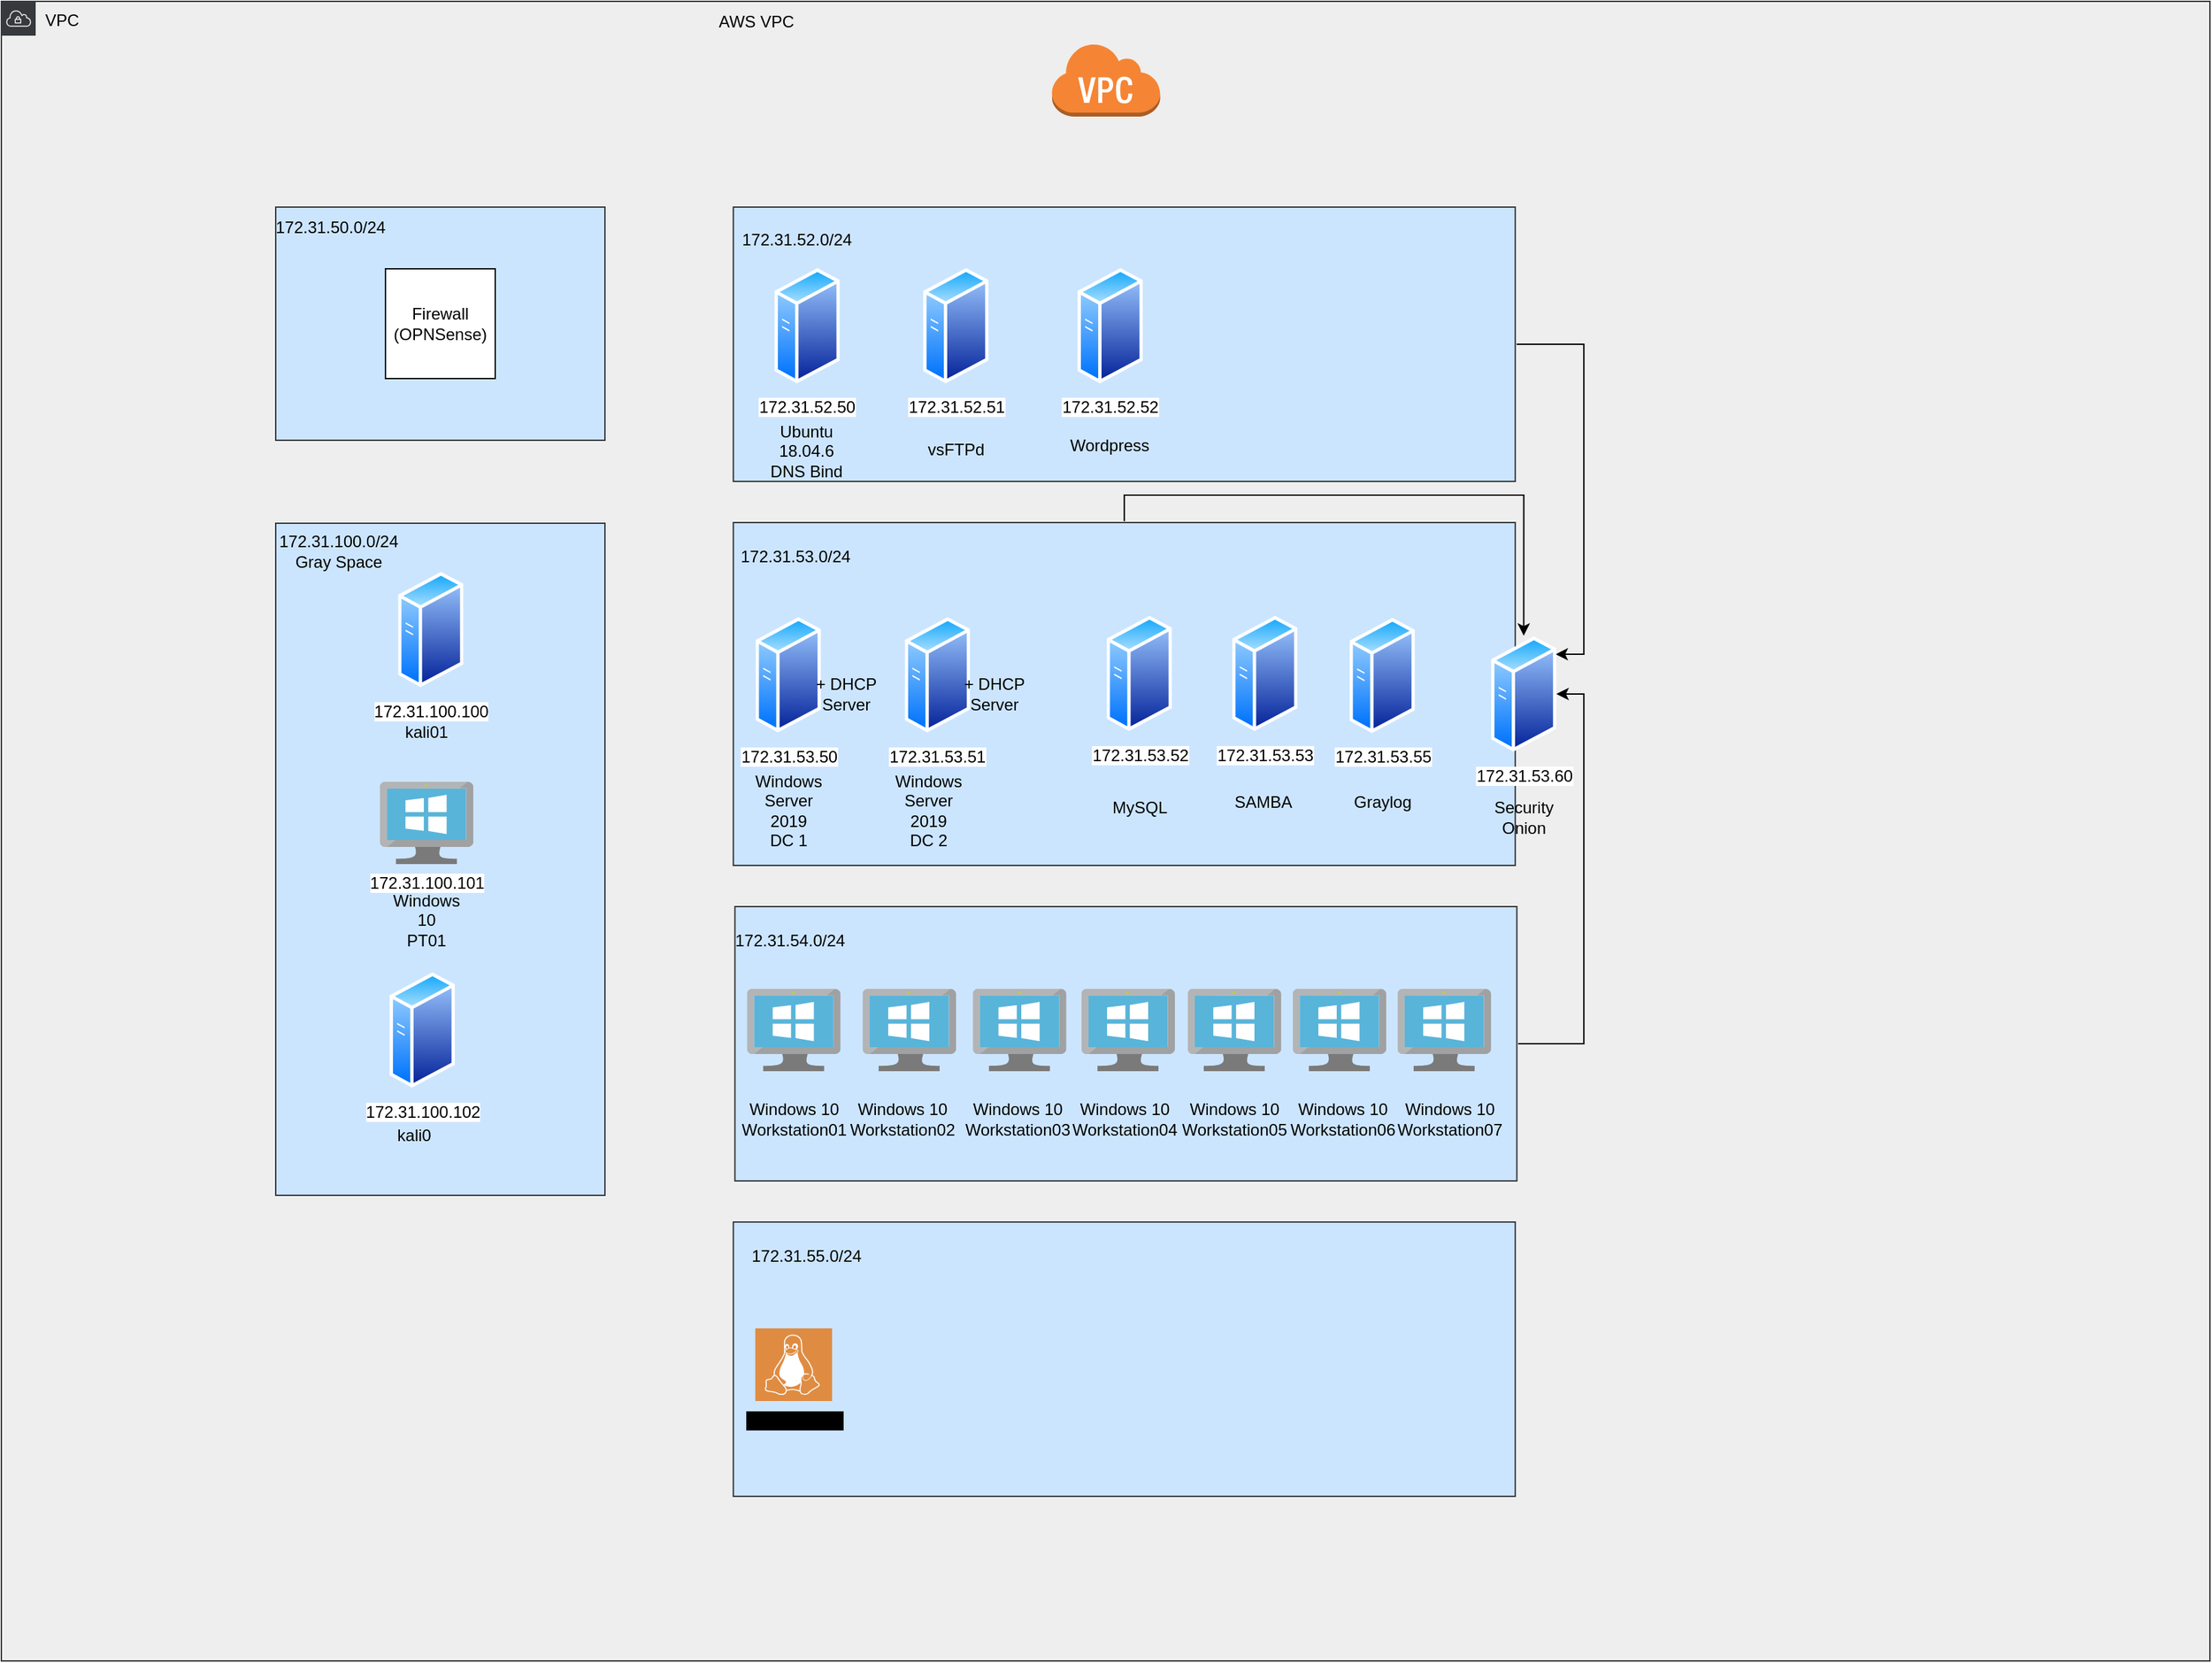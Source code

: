 <mxfile version="22.1.18" type="device">
  <diagram name="Page-1" id="oDU-sGXFS214IQAxeE5U">
    <mxGraphModel dx="2021" dy="1305" grid="1" gridSize="10" guides="1" tooltips="1" connect="1" arrows="0" fold="1" page="0" pageScale="1" pageWidth="1100" pageHeight="1700" math="0" shadow="0">
      <root>
        <mxCell id="0" />
        <mxCell id="1" parent="0" />
        <mxCell id="O_LtsVnzB3t-fKtQCP8V-51" value="VPC" style="sketch=0;outlineConnect=0;html=1;whiteSpace=wrap;fontSize=12;fontStyle=0;shape=mxgraph.aws4.group;grIcon=mxgraph.aws4.group_vpc;strokeColor=#36393d;fillColor=#eeeeee;verticalAlign=top;align=left;spacingLeft=30;dashed=0;" parent="1" vertex="1">
          <mxGeometry y="10" width="1610" height="1210" as="geometry" />
        </mxCell>
        <mxCell id="O_LtsVnzB3t-fKtQCP8V-7" value="AWS VPC" style="text;html=1;align=center;verticalAlign=middle;resizable=0;points=[];autosize=1;strokeColor=none;fillColor=none;" parent="1" vertex="1">
          <mxGeometry x="510" y="10" width="80" height="30" as="geometry" />
        </mxCell>
        <mxCell id="-X8cqBuXrEdVPGyybMgc-22" style="edgeStyle=orthogonalEdgeStyle;rounded=0;orthogonalLoop=1;jettySize=auto;html=1;exitX=1;exitY=0.5;exitDx=0;exitDy=0;entryX=0.988;entryY=0.159;entryDx=0;entryDy=0;strokeColor=#000000;entryPerimeter=0;" parent="1" source="O_LtsVnzB3t-fKtQCP8V-17" target="-X8cqBuXrEdVPGyybMgc-20" edge="1">
          <mxGeometry relative="1" as="geometry" />
        </mxCell>
        <mxCell id="O_LtsVnzB3t-fKtQCP8V-17" value="" style="rounded=0;whiteSpace=wrap;html=1;fillColor=#cce5ff;shadow=0;strokeColor=#36393d;gradientDirection=west;perimeterSpacing=1;" parent="1" vertex="1">
          <mxGeometry x="533.6" y="160" width="570" height="200" as="geometry" />
        </mxCell>
        <mxCell id="O_LtsVnzB3t-fKtQCP8V-18" value="172.31.52.50" style="image;aspect=fixed;perimeter=ellipsePerimeter;html=1;align=center;shadow=0;dashed=0;spacingTop=3;image=img/lib/active_directory/generic_server.svg;" parent="1" vertex="1">
          <mxGeometry x="563.6" y="204" width="47.6" height="85" as="geometry" />
        </mxCell>
        <mxCell id="O_LtsVnzB3t-fKtQCP8V-19" value="172.31.52.51" style="image;aspect=fixed;perimeter=ellipsePerimeter;html=1;align=center;shadow=0;dashed=0;spacingTop=3;image=img/lib/active_directory/generic_server.svg;" parent="1" vertex="1">
          <mxGeometry x="672.0" y="204" width="47.6" height="85" as="geometry" />
        </mxCell>
        <mxCell id="O_LtsVnzB3t-fKtQCP8V-20" value="172.31.52.52" style="image;aspect=fixed;perimeter=ellipsePerimeter;html=1;align=center;shadow=0;dashed=0;spacingTop=3;image=img/lib/active_directory/generic_server.svg;" parent="1" vertex="1">
          <mxGeometry x="784.51" y="204" width="47.6" height="85" as="geometry" />
        </mxCell>
        <mxCell id="O_LtsVnzB3t-fKtQCP8V-21" value="&lt;font color=&quot;#000000&quot;&gt;172.31.52.0/24&lt;/font&gt;" style="text;strokeColor=none;align=center;fillColor=none;html=1;verticalAlign=middle;whiteSpace=wrap;rounded=0;" parent="1" vertex="1">
          <mxGeometry x="549.6" y="169" width="60" height="30" as="geometry" />
        </mxCell>
        <mxCell id="-X8cqBuXrEdVPGyybMgc-23" style="edgeStyle=orthogonalEdgeStyle;rounded=0;orthogonalLoop=1;jettySize=auto;html=1;exitX=0.5;exitY=0;exitDx=0;exitDy=0;entryX=0.5;entryY=0;entryDx=0;entryDy=0;strokeColor=#000000;" parent="1" source="O_LtsVnzB3t-fKtQCP8V-26" target="-X8cqBuXrEdVPGyybMgc-20" edge="1">
          <mxGeometry relative="1" as="geometry" />
        </mxCell>
        <mxCell id="O_LtsVnzB3t-fKtQCP8V-26" value="" style="rounded=0;whiteSpace=wrap;html=1;fillColor=#cce5ff;shadow=0;strokeColor=#36393d;gradientDirection=west;perimeterSpacing=1;" parent="1" vertex="1">
          <mxGeometry x="533.6" y="390" width="570" height="250" as="geometry" />
        </mxCell>
        <mxCell id="O_LtsVnzB3t-fKtQCP8V-27" value="172.31.53.50" style="image;aspect=fixed;perimeter=ellipsePerimeter;html=1;align=center;shadow=0;dashed=0;spacingTop=3;image=img/lib/active_directory/generic_server.svg;" parent="1" vertex="1">
          <mxGeometry x="549.8" y="458.5" width="47.6" height="85" as="geometry" />
        </mxCell>
        <mxCell id="O_LtsVnzB3t-fKtQCP8V-28" value="172.31.53.51" style="image;aspect=fixed;perimeter=ellipsePerimeter;html=1;align=center;shadow=0;dashed=0;spacingTop=3;image=img/lib/active_directory/generic_server.svg;" parent="1" vertex="1">
          <mxGeometry x="658.6" y="458.5" width="47.6" height="85" as="geometry" />
        </mxCell>
        <mxCell id="O_LtsVnzB3t-fKtQCP8V-29" value="172.31.53.52" style="image;aspect=fixed;perimeter=ellipsePerimeter;html=1;align=center;shadow=0;dashed=0;spacingTop=3;image=img/lib/active_directory/generic_server.svg;" parent="1" vertex="1">
          <mxGeometry x="805.7" y="457.5" width="47.6" height="85" as="geometry" />
        </mxCell>
        <mxCell id="O_LtsVnzB3t-fKtQCP8V-30" value="172.31.53.53" style="image;aspect=fixed;perimeter=ellipsePerimeter;html=1;align=center;shadow=0;dashed=0;spacingTop=3;image=img/lib/active_directory/generic_server.svg;" parent="1" vertex="1">
          <mxGeometry x="897.2" y="457.5" width="47.6" height="85" as="geometry" />
        </mxCell>
        <mxCell id="O_LtsVnzB3t-fKtQCP8V-32" value="&lt;font color=&quot;#000000&quot;&gt;172.31.53.0/24&lt;/font&gt;" style="text;strokeColor=none;align=center;fillColor=none;html=1;verticalAlign=middle;whiteSpace=wrap;rounded=0;" parent="1" vertex="1">
          <mxGeometry x="548.6" y="400" width="60" height="30" as="geometry" />
        </mxCell>
        <mxCell id="-X8cqBuXrEdVPGyybMgc-21" style="edgeStyle=orthogonalEdgeStyle;rounded=0;orthogonalLoop=1;jettySize=auto;html=1;exitX=1;exitY=0.5;exitDx=0;exitDy=0;entryX=1;entryY=0.5;entryDx=0;entryDy=0;strokeColor=#000000;" parent="1" source="O_LtsVnzB3t-fKtQCP8V-33" target="-X8cqBuXrEdVPGyybMgc-20" edge="1">
          <mxGeometry relative="1" as="geometry" />
        </mxCell>
        <mxCell id="O_LtsVnzB3t-fKtQCP8V-33" value="" style="rounded=0;whiteSpace=wrap;html=1;fillColor=#cce5ff;shadow=0;strokeColor=#36393d;gradientDirection=west;perimeterSpacing=1;" parent="1" vertex="1">
          <mxGeometry x="534.75" y="670" width="570" height="200" as="geometry" />
        </mxCell>
        <mxCell id="O_LtsVnzB3t-fKtQCP8V-37" value="" style="sketch=0;html=1;aspect=fixed;strokeColor=none;shadow=0;fillColor=#3B8DF1;verticalAlign=top;labelPosition=center;verticalLabelPosition=bottom;shape=image;labelBackgroundColor=default;points=[];image=img/lib/mscae/VirtualMachineWindows.svg;" parent="1" vertex="1">
          <mxGeometry x="787.31" y="730" width="68.18" height="60" as="geometry" />
        </mxCell>
        <mxCell id="O_LtsVnzB3t-fKtQCP8V-38" value="&lt;font color=&quot;#000000&quot;&gt;Windows 10&lt;br&gt;Workstation01&lt;br&gt;&lt;/font&gt;" style="text;strokeColor=none;align=center;fillColor=none;html=1;verticalAlign=middle;whiteSpace=wrap;rounded=0;" parent="1" vertex="1">
          <mxGeometry x="547.69" y="810" width="60" height="30" as="geometry" />
        </mxCell>
        <mxCell id="O_LtsVnzB3t-fKtQCP8V-39" value="&lt;font color=&quot;#000000&quot;&gt;172.31.54.0/24&lt;/font&gt;" style="text;strokeColor=none;align=center;fillColor=none;html=1;verticalAlign=middle;whiteSpace=wrap;rounded=0;" parent="1" vertex="1">
          <mxGeometry x="544.98" y="680" width="60" height="30" as="geometry" />
        </mxCell>
        <mxCell id="O_LtsVnzB3t-fKtQCP8V-46" value="" style="rounded=0;whiteSpace=wrap;html=1;fillColor=#cce5ff;shadow=0;strokeColor=#36393d;gradientDirection=west;perimeterSpacing=1;" parent="1" vertex="1">
          <mxGeometry x="533.6" y="900" width="570" height="200" as="geometry" />
        </mxCell>
        <mxCell id="O_LtsVnzB3t-fKtQCP8V-53" value="" style="outlineConnect=0;dashed=0;verticalLabelPosition=bottom;verticalAlign=top;align=center;html=1;shape=mxgraph.aws3.virtual_private_cloud;fillColor=#F58534;gradientColor=none;" parent="1" vertex="1">
          <mxGeometry x="765.25" y="40" width="79.5" height="54" as="geometry" />
        </mxCell>
        <mxCell id="O_LtsVnzB3t-fKtQCP8V-55" value="&lt;font color=&quot;#000000&quot;&gt;Ubuntu 18.04.6&lt;br&gt;DNS Bind&lt;br&gt;&lt;br&gt;&lt;/font&gt;" style="text;strokeColor=none;align=center;fillColor=none;html=1;verticalAlign=middle;whiteSpace=wrap;rounded=0;" parent="1" vertex="1">
          <mxGeometry x="557.4" y="330" width="60" height="30" as="geometry" />
        </mxCell>
        <mxCell id="00_ZHb2V5lhUGdTlmTi6-1" value="&lt;font color=&quot;#000000&quot;&gt;Windows Server 2019&lt;br&gt;DC 1&lt;br&gt;&lt;/font&gt;" style="text;strokeColor=none;align=center;fillColor=none;html=1;verticalAlign=middle;whiteSpace=wrap;rounded=0;" parent="1" vertex="1">
          <mxGeometry x="543.6" y="585" width="60" height="30" as="geometry" />
        </mxCell>
        <mxCell id="00_ZHb2V5lhUGdTlmTi6-2" value="&lt;font color=&quot;#000000&quot;&gt;Windows Server 2019&lt;br&gt;DC 2&lt;br&gt;&lt;/font&gt;" style="text;strokeColor=none;align=center;fillColor=none;html=1;verticalAlign=middle;whiteSpace=wrap;rounded=0;" parent="1" vertex="1">
          <mxGeometry x="646.2" y="584.5" width="60" height="30" as="geometry" />
        </mxCell>
        <mxCell id="00_ZHb2V5lhUGdTlmTi6-3" value="&lt;font color=&quot;#000000&quot;&gt;MySQL&lt;br&gt;&lt;/font&gt;" style="text;strokeColor=none;align=center;fillColor=none;html=1;verticalAlign=middle;whiteSpace=wrap;rounded=0;" parent="1" vertex="1">
          <mxGeometry x="799.5" y="582.5" width="60" height="30" as="geometry" />
        </mxCell>
        <mxCell id="00_ZHb2V5lhUGdTlmTi6-5" value="&lt;span style=&quot;background-color: rgb(0, 0, 0);&quot;&gt;172.31.55.50&lt;/span&gt;" style="sketch=0;pointerEvents=1;shadow=0;dashed=0;html=1;strokeColor=none;fillColor=#DF8C42;labelPosition=center;verticalLabelPosition=bottom;verticalAlign=top;align=center;outlineConnect=0;shape=mxgraph.veeam2.linux;" parent="1" vertex="1">
          <mxGeometry x="549.6" y="977.5" width="56" height="53" as="geometry" />
        </mxCell>
        <mxCell id="00_ZHb2V5lhUGdTlmTi6-13" value="&lt;font color=&quot;#000000&quot;&gt;172.31.55.0/24&lt;/font&gt;" style="text;strokeColor=none;align=center;fillColor=none;html=1;verticalAlign=middle;whiteSpace=wrap;rounded=0;" parent="1" vertex="1">
          <mxGeometry x="556.6" y="910" width="60" height="30" as="geometry" />
        </mxCell>
        <mxCell id="00_ZHb2V5lhUGdTlmTi6-14" value="&lt;font color=&quot;#000000&quot;&gt;+ DHCP Server&lt;/font&gt;" style="text;strokeColor=none;align=center;fillColor=none;html=1;verticalAlign=middle;whiteSpace=wrap;rounded=0;" parent="1" vertex="1">
          <mxGeometry x="586.2" y="500" width="60" height="30" as="geometry" />
        </mxCell>
        <mxCell id="00_ZHb2V5lhUGdTlmTi6-15" value="&lt;font color=&quot;#000000&quot;&gt;+ DHCP Server&lt;/font&gt;" style="text;strokeColor=none;align=center;fillColor=none;html=1;verticalAlign=middle;whiteSpace=wrap;rounded=0;" parent="1" vertex="1">
          <mxGeometry x="693.6" y="499.5" width="60" height="30" as="geometry" />
        </mxCell>
        <mxCell id="-X8cqBuXrEdVPGyybMgc-2" value="&lt;font color=&quot;#000000&quot;&gt;vsFTPd&lt;br&gt;&lt;br&gt;&lt;/font&gt;" style="text;strokeColor=none;align=center;fillColor=none;html=1;verticalAlign=middle;whiteSpace=wrap;rounded=0;" parent="1" vertex="1">
          <mxGeometry x="665.8" y="329" width="60" height="30" as="geometry" />
        </mxCell>
        <mxCell id="-X8cqBuXrEdVPGyybMgc-3" value="&lt;font color=&quot;#000000&quot;&gt;Wordpress&lt;br&gt;&lt;/font&gt;" style="text;strokeColor=none;align=center;fillColor=none;html=1;verticalAlign=middle;whiteSpace=wrap;rounded=0;" parent="1" vertex="1">
          <mxGeometry x="778.31" y="319" width="60" height="30" as="geometry" />
        </mxCell>
        <mxCell id="-X8cqBuXrEdVPGyybMgc-4" value="&lt;font color=&quot;#000000&quot;&gt;SAMBA&lt;br&gt;&lt;/font&gt;" style="text;strokeColor=none;align=center;fillColor=none;html=1;verticalAlign=middle;whiteSpace=wrap;rounded=0;" parent="1" vertex="1">
          <mxGeometry x="890.0" y="579" width="60" height="30" as="geometry" />
        </mxCell>
        <mxCell id="-X8cqBuXrEdVPGyybMgc-5" value="&lt;font color=&quot;#000000&quot;&gt;Security Onion&lt;br&gt;&lt;/font&gt;" style="text;strokeColor=none;align=center;fillColor=none;html=1;verticalAlign=middle;whiteSpace=wrap;rounded=0;" parent="1" vertex="1">
          <mxGeometry x="1079.76" y="590" width="60" height="30" as="geometry" />
        </mxCell>
        <mxCell id="-X8cqBuXrEdVPGyybMgc-6" value="" style="sketch=0;html=1;aspect=fixed;strokeColor=none;shadow=0;fillColor=#3B8DF1;verticalAlign=top;labelPosition=center;verticalLabelPosition=bottom;shape=image;labelBackgroundColor=default;points=[];image=img/lib/mscae/VirtualMachineWindows.svg;" parent="1" vertex="1">
          <mxGeometry x="543.6" y="730" width="68.18" height="60" as="geometry" />
        </mxCell>
        <mxCell id="-X8cqBuXrEdVPGyybMgc-7" value="" style="sketch=0;html=1;aspect=fixed;strokeColor=none;shadow=0;fillColor=#3B8DF1;verticalAlign=top;labelPosition=center;verticalLabelPosition=bottom;shape=image;labelBackgroundColor=default;points=[];image=img/lib/mscae/VirtualMachineWindows.svg;" parent="1" vertex="1">
          <mxGeometry x="627.8" y="730" width="68.18" height="60" as="geometry" />
        </mxCell>
        <mxCell id="-X8cqBuXrEdVPGyybMgc-8" value="" style="sketch=0;html=1;aspect=fixed;strokeColor=none;shadow=0;fillColor=#3B8DF1;verticalAlign=top;labelPosition=center;verticalLabelPosition=bottom;shape=image;labelBackgroundColor=default;points=[];image=img/lib/mscae/VirtualMachineWindows.svg;" parent="1" vertex="1">
          <mxGeometry x="708.18" y="730" width="68.18" height="60" as="geometry" />
        </mxCell>
        <mxCell id="-X8cqBuXrEdVPGyybMgc-9" value="" style="sketch=0;html=1;aspect=fixed;strokeColor=none;shadow=0;fillColor=#3B8DF1;verticalAlign=top;labelPosition=center;verticalLabelPosition=bottom;shape=image;labelBackgroundColor=default;points=[];image=img/lib/mscae/VirtualMachineWindows.svg;" parent="1" vertex="1">
          <mxGeometry x="864.78" y="730" width="68.18" height="60" as="geometry" />
        </mxCell>
        <mxCell id="-X8cqBuXrEdVPGyybMgc-10" value="" style="sketch=0;html=1;aspect=fixed;strokeColor=none;shadow=0;fillColor=#3B8DF1;verticalAlign=top;labelPosition=center;verticalLabelPosition=bottom;shape=image;labelBackgroundColor=default;points=[];image=img/lib/mscae/VirtualMachineWindows.svg;" parent="1" vertex="1">
          <mxGeometry x="941.4" y="730" width="68.18" height="60" as="geometry" />
        </mxCell>
        <mxCell id="-X8cqBuXrEdVPGyybMgc-11" value="" style="sketch=0;html=1;aspect=fixed;strokeColor=none;shadow=0;fillColor=#3B8DF1;verticalAlign=top;labelPosition=center;verticalLabelPosition=bottom;shape=image;labelBackgroundColor=default;points=[];image=img/lib/mscae/VirtualMachineWindows.svg;" parent="1" vertex="1">
          <mxGeometry x="1017.78" y="730" width="68.18" height="60" as="geometry" />
        </mxCell>
        <mxCell id="-X8cqBuXrEdVPGyybMgc-12" value="&lt;font color=&quot;#000000&quot;&gt;Windows 10&lt;br&gt;Workstation02&lt;br&gt;&lt;/font&gt;" style="text;strokeColor=none;align=center;fillColor=none;html=1;verticalAlign=middle;whiteSpace=wrap;rounded=0;" parent="1" vertex="1">
          <mxGeometry x="627.18" y="810" width="60" height="30" as="geometry" />
        </mxCell>
        <mxCell id="-X8cqBuXrEdVPGyybMgc-13" value="&lt;font color=&quot;#000000&quot;&gt;Windows 10&lt;br&gt;Workstation03&lt;br&gt;&lt;/font&gt;" style="text;strokeColor=none;align=center;fillColor=none;html=1;verticalAlign=middle;whiteSpace=wrap;rounded=0;" parent="1" vertex="1">
          <mxGeometry x="710.78" y="810" width="60" height="30" as="geometry" />
        </mxCell>
        <mxCell id="-X8cqBuXrEdVPGyybMgc-14" value="&lt;font color=&quot;#000000&quot;&gt;Windows 10&lt;br&gt;Workstation04&lt;br&gt;&lt;/font&gt;" style="text;strokeColor=none;align=center;fillColor=none;html=1;verticalAlign=middle;whiteSpace=wrap;rounded=0;" parent="1" vertex="1">
          <mxGeometry x="789.4" y="810" width="60" height="30" as="geometry" />
        </mxCell>
        <mxCell id="-X8cqBuXrEdVPGyybMgc-15" value="&lt;font color=&quot;#000000&quot;&gt;Windows 10&lt;br&gt;Workstation05&lt;br&gt;&lt;/font&gt;" style="text;strokeColor=none;align=center;fillColor=none;html=1;verticalAlign=middle;whiteSpace=wrap;rounded=0;" parent="1" vertex="1">
          <mxGeometry x="868.78" y="810" width="60" height="30" as="geometry" />
        </mxCell>
        <mxCell id="-X8cqBuXrEdVPGyybMgc-16" value="&lt;font color=&quot;#000000&quot;&gt;Windows 10&lt;br&gt;Workstation06&lt;br&gt;&lt;/font&gt;" style="text;strokeColor=none;align=center;fillColor=none;html=1;verticalAlign=middle;whiteSpace=wrap;rounded=0;" parent="1" vertex="1">
          <mxGeometry x="947.58" y="810" width="60" height="30" as="geometry" />
        </mxCell>
        <mxCell id="-X8cqBuXrEdVPGyybMgc-17" value="&lt;font color=&quot;#000000&quot;&gt;Windows 10&lt;br&gt;Workstation07&lt;br&gt;&lt;/font&gt;" style="text;strokeColor=none;align=center;fillColor=none;html=1;verticalAlign=middle;whiteSpace=wrap;rounded=0;" parent="1" vertex="1">
          <mxGeometry x="1025.96" y="810" width="60" height="30" as="geometry" />
        </mxCell>
        <mxCell id="-X8cqBuXrEdVPGyybMgc-18" value="" style="rounded=0;whiteSpace=wrap;html=1;fillColor=#cce5ff;shadow=0;strokeColor=#36393d;gradientDirection=west;perimeterSpacing=1;" parent="1" vertex="1">
          <mxGeometry x="200" y="160" width="240" height="170" as="geometry" />
        </mxCell>
        <mxCell id="O_LtsVnzB3t-fKtQCP8V-8" value="Firewall&lt;br&gt;(OPNSense)" style="whiteSpace=wrap;html=1;aspect=fixed;" parent="1" vertex="1">
          <mxGeometry x="280" y="205" width="80" height="80" as="geometry" />
        </mxCell>
        <mxCell id="-X8cqBuXrEdVPGyybMgc-19" value="&lt;font color=&quot;#000000&quot;&gt;172.31.50.0/24&lt;/font&gt;" style="text;strokeColor=none;align=center;fillColor=none;html=1;verticalAlign=middle;whiteSpace=wrap;rounded=0;" parent="1" vertex="1">
          <mxGeometry x="210" y="160" width="60" height="30" as="geometry" />
        </mxCell>
        <mxCell id="-X8cqBuXrEdVPGyybMgc-20" value="172.31.53.60" style="image;aspect=fixed;perimeter=ellipsePerimeter;html=1;align=center;shadow=0;dashed=0;spacingTop=3;image=img/lib/active_directory/generic_server.svg;" parent="1" vertex="1">
          <mxGeometry x="1085.96" y="472.5" width="47.6" height="85" as="geometry" />
        </mxCell>
        <mxCell id="-X8cqBuXrEdVPGyybMgc-24" value="172.31.53.55" style="image;aspect=fixed;perimeter=ellipsePerimeter;html=1;align=center;shadow=0;dashed=0;spacingTop=3;image=img/lib/active_directory/generic_server.svg;" parent="1" vertex="1">
          <mxGeometry x="982.78" y="459" width="47.6" height="85" as="geometry" />
        </mxCell>
        <mxCell id="-X8cqBuXrEdVPGyybMgc-25" value="&lt;font color=&quot;#000000&quot;&gt;Graylog&lt;br&gt;&lt;/font&gt;" style="text;strokeColor=none;align=center;fillColor=none;html=1;verticalAlign=middle;whiteSpace=wrap;rounded=0;" parent="1" vertex="1">
          <mxGeometry x="976.58" y="579" width="60" height="30" as="geometry" />
        </mxCell>
        <mxCell id="-X8cqBuXrEdVPGyybMgc-26" value="" style="rounded=0;whiteSpace=wrap;html=1;fillColor=#cce5ff;shadow=0;strokeColor=#36393d;gradientDirection=west;perimeterSpacing=1;" parent="1" vertex="1">
          <mxGeometry x="200" y="390.5" width="240" height="490" as="geometry" />
        </mxCell>
        <mxCell id="-X8cqBuXrEdVPGyybMgc-27" value="172.31.100.100" style="image;aspect=fixed;perimeter=ellipsePerimeter;html=1;align=center;shadow=0;dashed=0;spacingTop=3;image=img/lib/active_directory/generic_server.svg;" parent="1" vertex="1">
          <mxGeometry x="289.2" y="425.5" width="47.6" height="85" as="geometry" />
        </mxCell>
        <mxCell id="-X8cqBuXrEdVPGyybMgc-28" value="&lt;font color=&quot;#000000&quot;&gt;kali01&lt;br&gt;&lt;/font&gt;" style="text;strokeColor=none;align=center;fillColor=none;html=1;verticalAlign=middle;whiteSpace=wrap;rounded=0;" parent="1" vertex="1">
          <mxGeometry x="280.0" y="527.5" width="60" height="30" as="geometry" />
        </mxCell>
        <mxCell id="CmNtWAup0YX5rR0TAcVt-1" value="172.31.100.102" style="image;aspect=fixed;perimeter=ellipsePerimeter;html=1;align=center;shadow=0;dashed=0;spacingTop=3;image=img/lib/active_directory/generic_server.svg;" vertex="1" parent="1">
          <mxGeometry x="283.0" y="717.5" width="47.6" height="85" as="geometry" />
        </mxCell>
        <mxCell id="CmNtWAup0YX5rR0TAcVt-3" value="&lt;font color=&quot;#000000&quot;&gt;Windows 10&lt;br&gt;PT01&lt;br&gt;&lt;/font&gt;" style="text;strokeColor=none;align=center;fillColor=none;html=1;verticalAlign=middle;whiteSpace=wrap;rounded=0;" vertex="1" parent="1">
          <mxGeometry x="280.0" y="665" width="60" height="30" as="geometry" />
        </mxCell>
        <mxCell id="CmNtWAup0YX5rR0TAcVt-4" value="172.31.100.101" style="sketch=0;html=1;aspect=fixed;strokeColor=none;shadow=0;fillColor=#3B8DF1;verticalAlign=top;labelPosition=center;verticalLabelPosition=bottom;shape=image;labelBackgroundColor=default;points=[];image=img/lib/mscae/VirtualMachineWindows.svg;" vertex="1" parent="1">
          <mxGeometry x="275.91" y="579" width="68.18" height="60" as="geometry" />
        </mxCell>
        <mxCell id="CmNtWAup0YX5rR0TAcVt-5" value="&lt;font color=&quot;#000000&quot;&gt;kali0&lt;br&gt;&lt;/font&gt;" style="text;strokeColor=none;align=center;fillColor=none;html=1;verticalAlign=middle;whiteSpace=wrap;rounded=0;" vertex="1" parent="1">
          <mxGeometry x="270.6" y="822" width="60" height="30" as="geometry" />
        </mxCell>
        <mxCell id="CmNtWAup0YX5rR0TAcVt-6" value="&lt;font color=&quot;#000000&quot;&gt;172.31.100.0/24&lt;br&gt;Gray Space&lt;br&gt;&lt;/font&gt;" style="text;strokeColor=none;align=center;fillColor=none;html=1;verticalAlign=middle;whiteSpace=wrap;rounded=0;" vertex="1" parent="1">
          <mxGeometry x="215.6" y="395.5" width="60" height="30" as="geometry" />
        </mxCell>
      </root>
    </mxGraphModel>
  </diagram>
</mxfile>
